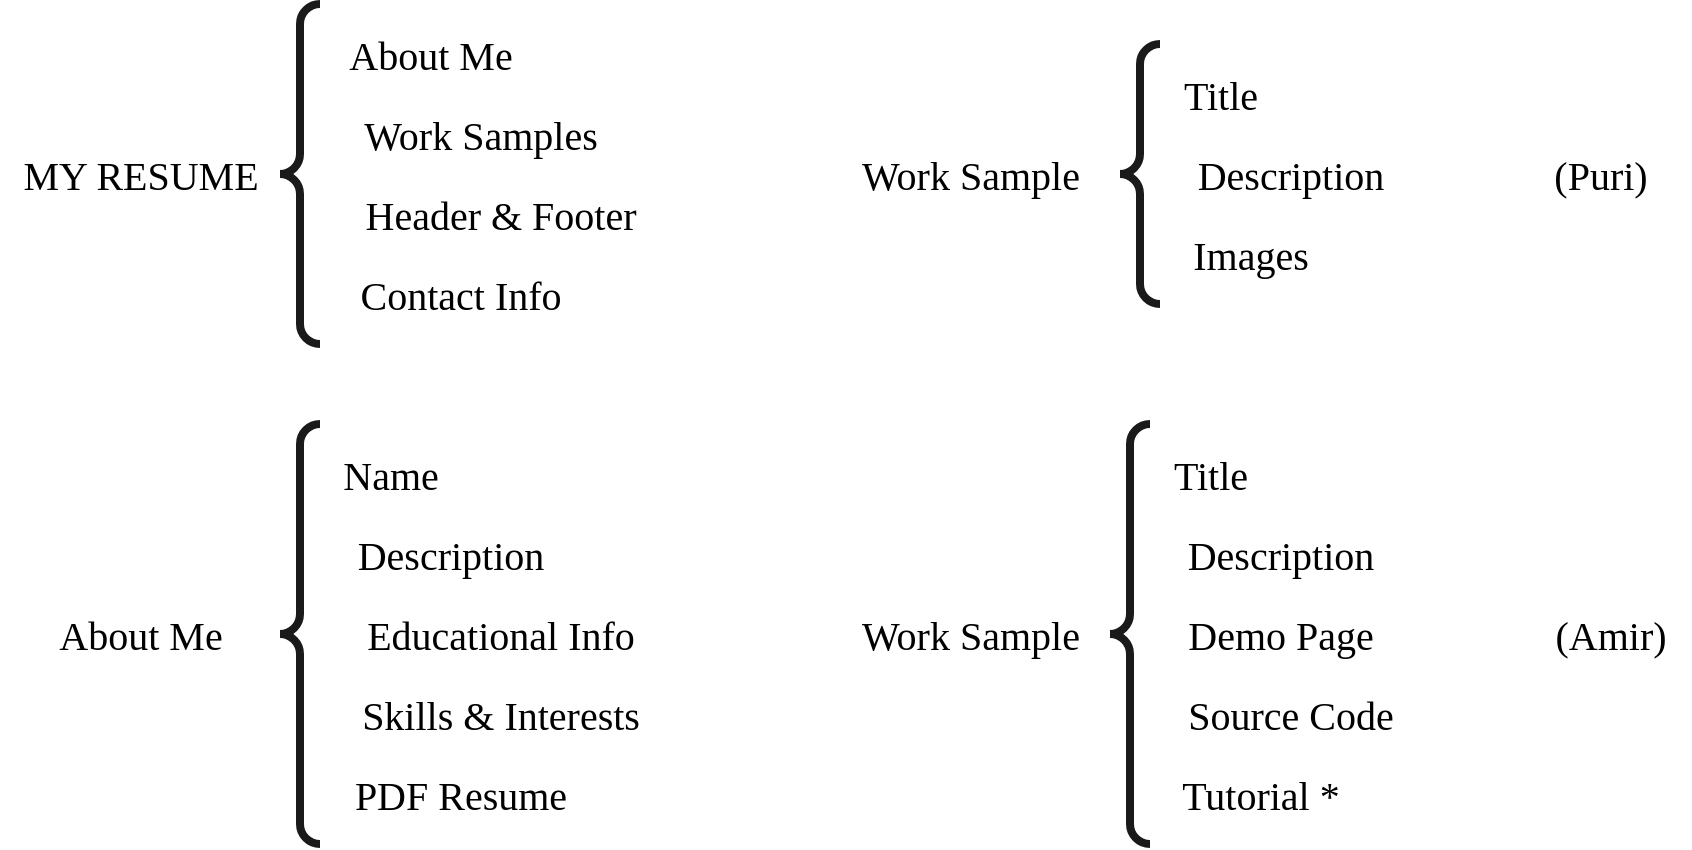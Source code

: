 <mxfile version="13.6.10" type="github">
  <diagram id="AlpWFZdMq8PsCrTP1Eh3" name="Page-1">
    <mxGraphModel dx="2272" dy="765" grid="1" gridSize="10" guides="1" tooltips="1" connect="1" arrows="1" fold="1" page="1" pageScale="1" pageWidth="850" pageHeight="1100" math="0" shadow="0">
      <root>
        <mxCell id="0" />
        <mxCell id="1" parent="0" />
        <mxCell id="NNyFKl0yGrNiZnmdLif2-2" value="" style="labelPosition=right;align=left;strokeWidth=4;shape=mxgraph.mockup.markup.curlyBrace;html=1;shadow=0;dashed=0;direction=north;strokeColor=#1A1A1A;" vertex="1" parent="1">
          <mxGeometry x="40" y="30" width="20" height="170" as="geometry" />
        </mxCell>
        <mxCell id="NNyFKl0yGrNiZnmdLif2-3" value="MY RESUME" style="text;html=1;align=center;verticalAlign=middle;resizable=0;points=[];autosize=1;fontSize=20;fontFamily=Garamond;" vertex="1" parent="1">
          <mxGeometry x="-100" y="100" width="140" height="30" as="geometry" />
        </mxCell>
        <mxCell id="NNyFKl0yGrNiZnmdLif2-4" value="About Me" style="text;html=1;align=center;verticalAlign=middle;resizable=0;points=[];autosize=1;fontSize=20;fontFamily=Garamond;" vertex="1" parent="1">
          <mxGeometry x="60" y="40" width="110" height="30" as="geometry" />
        </mxCell>
        <mxCell id="NNyFKl0yGrNiZnmdLif2-5" value="Work Samples" style="text;html=1;align=center;verticalAlign=middle;resizable=0;points=[];autosize=1;fontSize=20;fontFamily=Garamond;" vertex="1" parent="1">
          <mxGeometry x="60" y="80" width="160" height="30" as="geometry" />
        </mxCell>
        <mxCell id="NNyFKl0yGrNiZnmdLif2-6" value="Header &amp;amp; Footer" style="text;html=1;align=center;verticalAlign=middle;resizable=0;points=[];autosize=1;fontSize=20;fontFamily=Garamond;" vertex="1" parent="1">
          <mxGeometry x="60" y="120" width="180" height="30" as="geometry" />
        </mxCell>
        <mxCell id="NNyFKl0yGrNiZnmdLif2-7" value="Contact Info" style="text;html=1;align=center;verticalAlign=middle;resizable=0;points=[];autosize=1;fontSize=20;fontFamily=Garamond;" vertex="1" parent="1">
          <mxGeometry x="60" y="160" width="140" height="30" as="geometry" />
        </mxCell>
        <mxCell id="NNyFKl0yGrNiZnmdLif2-8" value="" style="labelPosition=right;align=left;strokeWidth=4;shape=mxgraph.mockup.markup.curlyBrace;html=1;shadow=0;dashed=0;direction=north;strokeColor=#1A1A1A;" vertex="1" parent="1">
          <mxGeometry x="40" y="240" width="20" height="210" as="geometry" />
        </mxCell>
        <mxCell id="NNyFKl0yGrNiZnmdLif2-9" value="About Me" style="text;html=1;align=center;verticalAlign=middle;resizable=0;points=[];autosize=1;fontSize=20;fontFamily=Garamond;" vertex="1" parent="1">
          <mxGeometry x="-85" y="330" width="110" height="30" as="geometry" />
        </mxCell>
        <mxCell id="NNyFKl0yGrNiZnmdLif2-10" value="Name" style="text;html=1;align=center;verticalAlign=middle;resizable=0;points=[];autosize=1;fontSize=20;fontFamily=Garamond;" vertex="1" parent="1">
          <mxGeometry x="60" y="250" width="70" height="30" as="geometry" />
        </mxCell>
        <mxCell id="NNyFKl0yGrNiZnmdLif2-11" value="Description" style="text;html=1;align=center;verticalAlign=middle;resizable=0;points=[];autosize=1;fontSize=20;fontFamily=Garamond;" vertex="1" parent="1">
          <mxGeometry x="60" y="290" width="130" height="30" as="geometry" />
        </mxCell>
        <mxCell id="NNyFKl0yGrNiZnmdLif2-12" value="Educational Info" style="text;html=1;align=center;verticalAlign=middle;resizable=0;points=[];autosize=1;fontSize=20;fontFamily=Garamond;" vertex="1" parent="1">
          <mxGeometry x="60" y="330" width="180" height="30" as="geometry" />
        </mxCell>
        <mxCell id="NNyFKl0yGrNiZnmdLif2-13" value="Skills &amp;amp; Interests" style="text;html=1;align=center;verticalAlign=middle;resizable=0;points=[];autosize=1;fontSize=20;fontFamily=Garamond;" vertex="1" parent="1">
          <mxGeometry x="60" y="370" width="180" height="30" as="geometry" />
        </mxCell>
        <mxCell id="NNyFKl0yGrNiZnmdLif2-14" value="PDF Resume" style="text;html=1;align=center;verticalAlign=middle;resizable=0;points=[];autosize=1;fontSize=20;fontFamily=Garamond;" vertex="1" parent="1">
          <mxGeometry x="60" y="410" width="140" height="30" as="geometry" />
        </mxCell>
        <mxCell id="NNyFKl0yGrNiZnmdLif2-15" value="" style="labelPosition=right;align=left;strokeWidth=4;shape=mxgraph.mockup.markup.curlyBrace;html=1;shadow=0;dashed=0;direction=north;strokeColor=#1A1A1A;" vertex="1" parent="1">
          <mxGeometry x="455" y="240" width="20" height="210" as="geometry" />
        </mxCell>
        <mxCell id="NNyFKl0yGrNiZnmdLif2-16" value="Work Sample" style="text;html=1;align=center;verticalAlign=middle;resizable=0;points=[];autosize=1;fontSize=20;fontFamily=Garamond;" vertex="1" parent="1">
          <mxGeometry x="310" y="330" width="150" height="30" as="geometry" />
        </mxCell>
        <mxCell id="NNyFKl0yGrNiZnmdLif2-17" value="Title" style="text;html=1;align=center;verticalAlign=middle;resizable=0;points=[];autosize=1;fontSize=20;fontFamily=Garamond;" vertex="1" parent="1">
          <mxGeometry x="475" y="250" width="60" height="30" as="geometry" />
        </mxCell>
        <mxCell id="NNyFKl0yGrNiZnmdLif2-18" value="Description" style="text;html=1;align=center;verticalAlign=middle;resizable=0;points=[];autosize=1;fontSize=20;fontFamily=Garamond;" vertex="1" parent="1">
          <mxGeometry x="475" y="290" width="130" height="30" as="geometry" />
        </mxCell>
        <mxCell id="NNyFKl0yGrNiZnmdLif2-19" value="Demo Page" style="text;html=1;align=center;verticalAlign=middle;resizable=0;points=[];autosize=1;fontSize=20;fontFamily=Garamond;" vertex="1" parent="1">
          <mxGeometry x="475" y="330" width="130" height="30" as="geometry" />
        </mxCell>
        <mxCell id="NNyFKl0yGrNiZnmdLif2-20" value="Source Code" style="text;html=1;align=center;verticalAlign=middle;resizable=0;points=[];autosize=1;fontSize=20;fontFamily=Garamond;" vertex="1" parent="1">
          <mxGeometry x="475" y="370" width="140" height="30" as="geometry" />
        </mxCell>
        <mxCell id="NNyFKl0yGrNiZnmdLif2-21" value="Tutorial *" style="text;html=1;align=center;verticalAlign=middle;resizable=0;points=[];autosize=1;fontSize=20;fontFamily=Garamond;" vertex="1" parent="1">
          <mxGeometry x="475" y="410" width="110" height="30" as="geometry" />
        </mxCell>
        <mxCell id="NNyFKl0yGrNiZnmdLif2-22" value="" style="labelPosition=right;align=left;strokeWidth=4;shape=mxgraph.mockup.markup.curlyBrace;html=1;shadow=0;dashed=0;direction=north;strokeColor=#1A1A1A;" vertex="1" parent="1">
          <mxGeometry x="460" y="50" width="20" height="130" as="geometry" />
        </mxCell>
        <mxCell id="NNyFKl0yGrNiZnmdLif2-23" value="Work Sample" style="text;html=1;align=center;verticalAlign=middle;resizable=0;points=[];autosize=1;fontSize=20;fontFamily=Garamond;" vertex="1" parent="1">
          <mxGeometry x="310" y="100" width="150" height="30" as="geometry" />
        </mxCell>
        <mxCell id="NNyFKl0yGrNiZnmdLif2-24" value="Title" style="text;html=1;align=center;verticalAlign=middle;resizable=0;points=[];autosize=1;fontSize=20;fontFamily=Garamond;" vertex="1" parent="1">
          <mxGeometry x="480" y="60" width="60" height="30" as="geometry" />
        </mxCell>
        <mxCell id="NNyFKl0yGrNiZnmdLif2-25" value="Description" style="text;html=1;align=center;verticalAlign=middle;resizable=0;points=[];autosize=1;fontSize=20;fontFamily=Garamond;" vertex="1" parent="1">
          <mxGeometry x="480" y="100" width="130" height="30" as="geometry" />
        </mxCell>
        <mxCell id="NNyFKl0yGrNiZnmdLif2-26" value="Images" style="text;html=1;align=center;verticalAlign=middle;resizable=0;points=[];autosize=1;fontSize=20;fontFamily=Garamond;" vertex="1" parent="1">
          <mxGeometry x="480" y="140" width="90" height="30" as="geometry" />
        </mxCell>
        <mxCell id="NNyFKl0yGrNiZnmdLif2-29" value="&lt;div&gt;(Puri)&lt;/div&gt;" style="text;html=1;align=center;verticalAlign=middle;resizable=0;points=[];autosize=1;fontSize=20;fontFamily=Garamond;" vertex="1" parent="1">
          <mxGeometry x="665" y="100" width="70" height="30" as="geometry" />
        </mxCell>
        <mxCell id="NNyFKl0yGrNiZnmdLif2-30" value="(Amir)" style="text;html=1;align=center;verticalAlign=middle;resizable=0;points=[];autosize=1;fontSize=20;fontFamily=Garamond;" vertex="1" parent="1">
          <mxGeometry x="665" y="330" width="80" height="30" as="geometry" />
        </mxCell>
      </root>
    </mxGraphModel>
  </diagram>
</mxfile>

